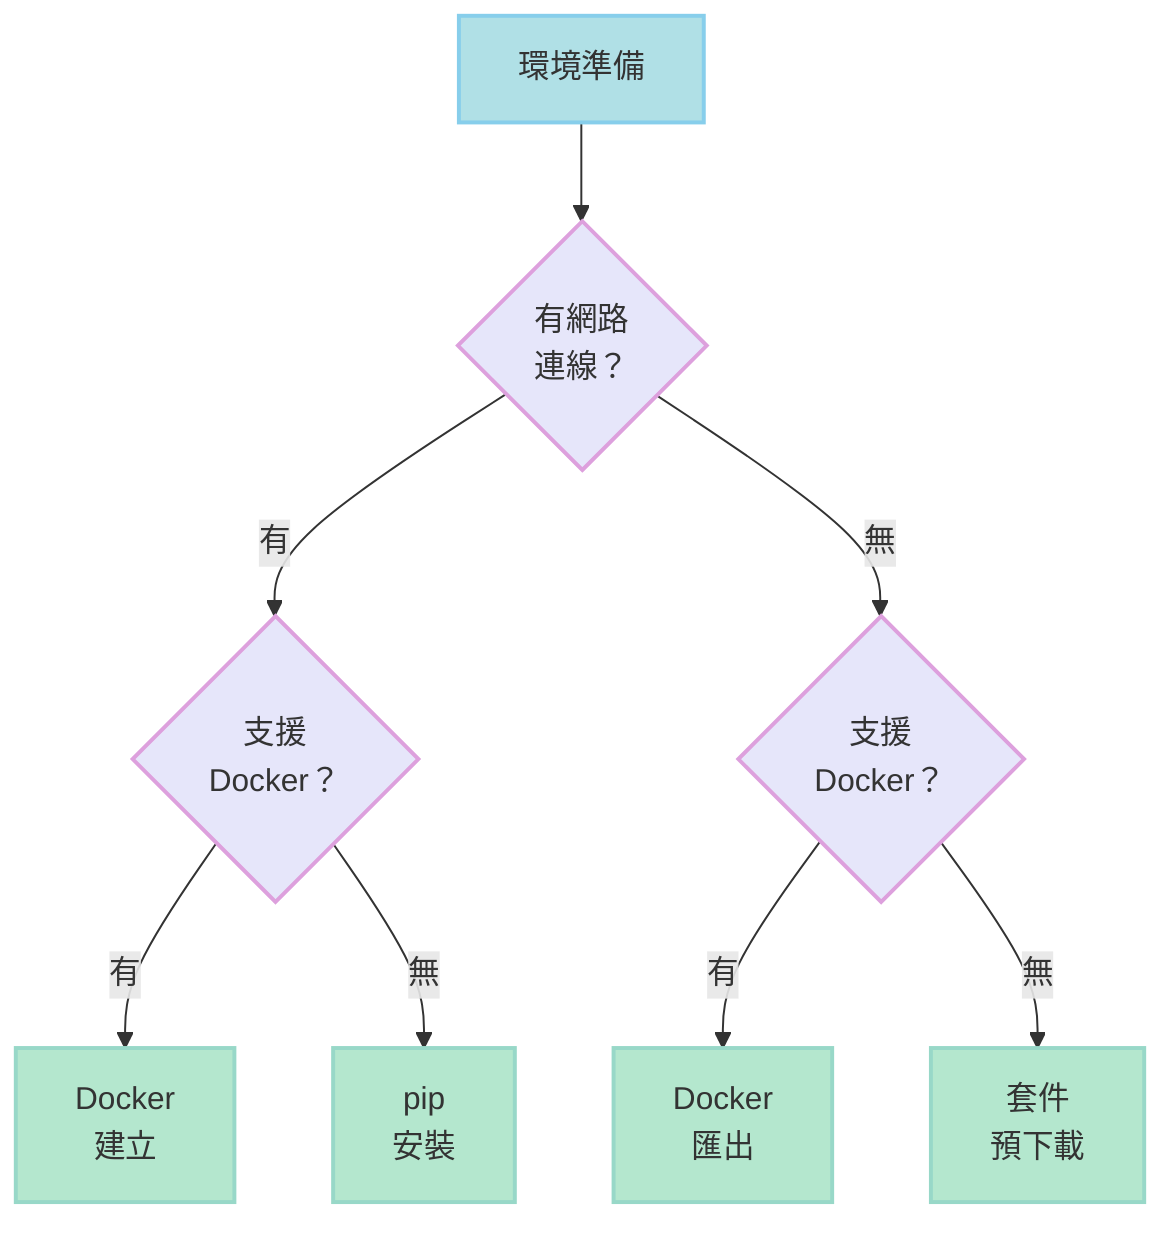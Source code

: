 flowchart
    Start[環境準備] --> NetworkCheck{有網路<br/>連線？}
    NetworkCheck -->|有| DockerCheck1{支援<br/>Docker？}
    NetworkCheck -->|無| DockerCheck2{支援<br/>Docker？}
    DockerCheck1 -->|有| DockerBuild[Docker<br/>建立]
    DockerCheck1 -->|無| PipInstall[pip<br/>安裝]
    DockerCheck2 -->|有| DockerExport[Docker<br/>匯出]
    DockerCheck2 -->|無| PackageDownload[套件<br/>預下載]

    %% 馬卡龍配色
    style Start fill:#B0E0E6,stroke:#87CEEB,stroke-width:2px,color:#333
    style NetworkCheck fill:#E6E6FA,stroke:#DDA0DD,stroke-width:2px,color:#333
    style DockerCheck1 fill:#E6E6FA,stroke:#DDA0DD,stroke-width:2px,color:#333
    style DockerCheck2 fill:#E6E6FA,stroke:#DDA0DD,stroke-width:2px,color:#333
    style DockerBuild fill:#B4E7CE,stroke:#98D8C8,stroke-width:2px,color:#333
    style PipInstall fill:#B4E7CE,stroke:#98D8C8,stroke-width:2px,color:#333
    style DockerExport fill:#B4E7CE,stroke:#98D8C8,stroke-width:2px,color:#333
    style PackageDownload fill:#B4E7CE,stroke:#98D8C8,stroke-width:2px,color:#333